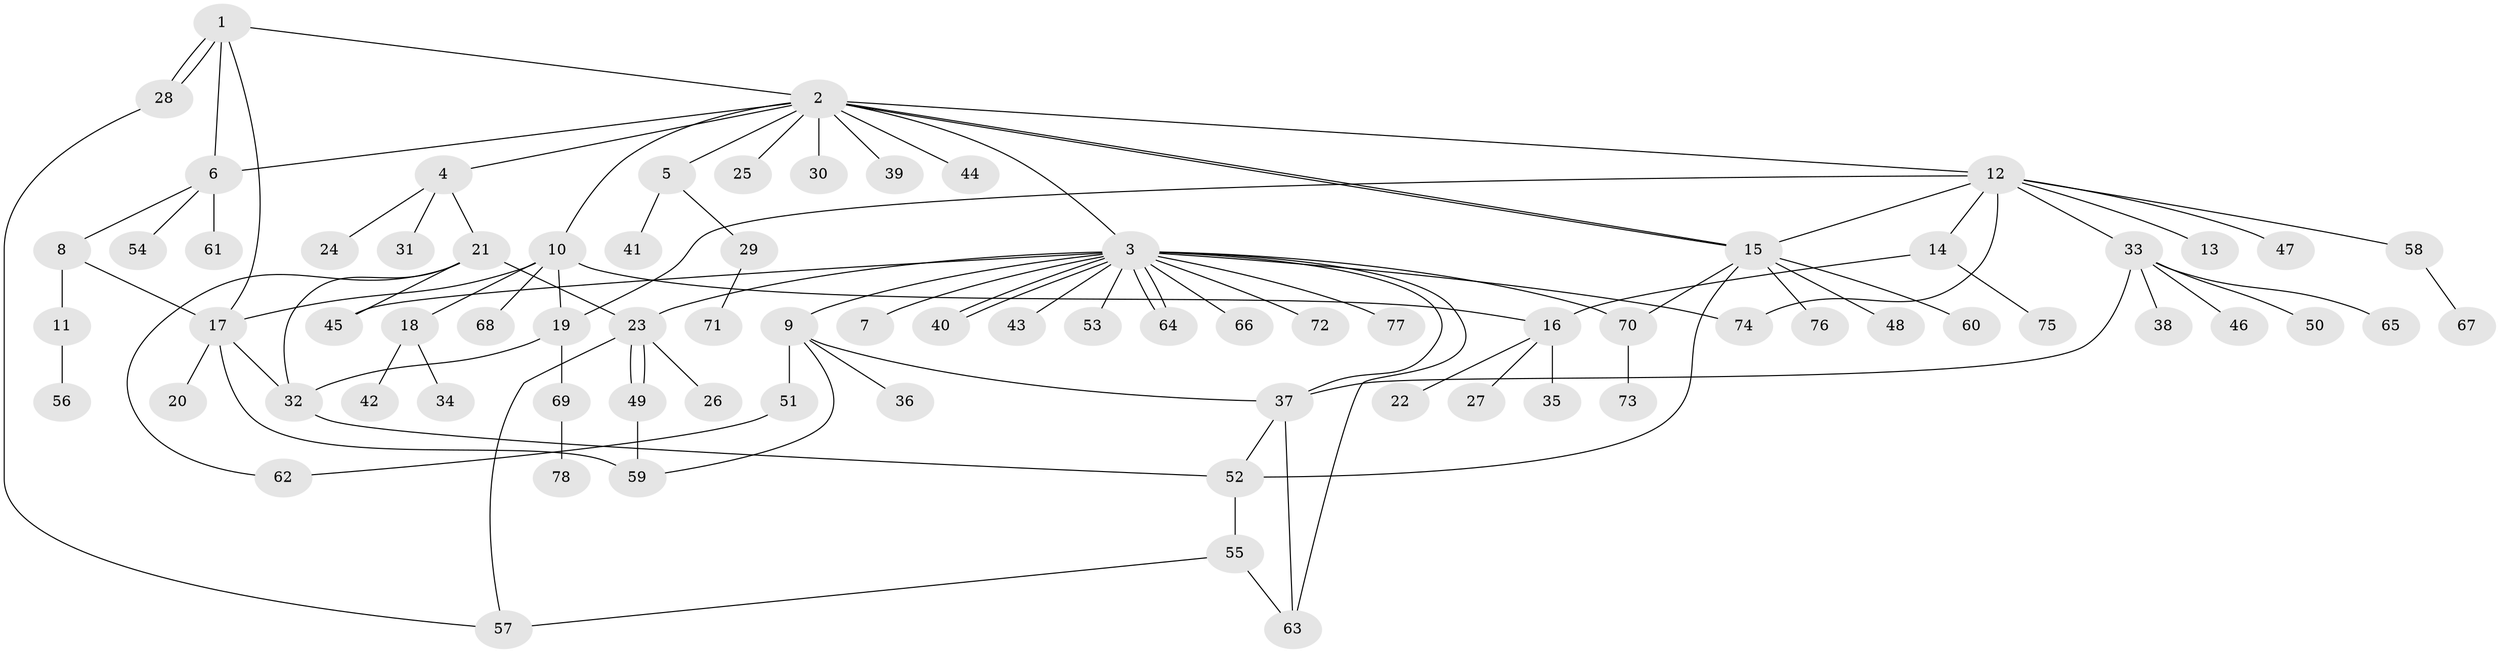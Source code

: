 // coarse degree distribution, {3: 0.03225806451612903, 1: 0.9032258064516129, 14: 0.03225806451612903, 15: 0.03225806451612903}
// Generated by graph-tools (version 1.1) at 2025/52/03/04/25 21:52:04]
// undirected, 78 vertices, 105 edges
graph export_dot {
graph [start="1"]
  node [color=gray90,style=filled];
  1;
  2;
  3;
  4;
  5;
  6;
  7;
  8;
  9;
  10;
  11;
  12;
  13;
  14;
  15;
  16;
  17;
  18;
  19;
  20;
  21;
  22;
  23;
  24;
  25;
  26;
  27;
  28;
  29;
  30;
  31;
  32;
  33;
  34;
  35;
  36;
  37;
  38;
  39;
  40;
  41;
  42;
  43;
  44;
  45;
  46;
  47;
  48;
  49;
  50;
  51;
  52;
  53;
  54;
  55;
  56;
  57;
  58;
  59;
  60;
  61;
  62;
  63;
  64;
  65;
  66;
  67;
  68;
  69;
  70;
  71;
  72;
  73;
  74;
  75;
  76;
  77;
  78;
  1 -- 2;
  1 -- 6;
  1 -- 17;
  1 -- 28;
  1 -- 28;
  2 -- 3;
  2 -- 4;
  2 -- 5;
  2 -- 6;
  2 -- 10;
  2 -- 12;
  2 -- 15;
  2 -- 15;
  2 -- 25;
  2 -- 30;
  2 -- 39;
  2 -- 44;
  3 -- 7;
  3 -- 9;
  3 -- 23;
  3 -- 37;
  3 -- 40;
  3 -- 40;
  3 -- 43;
  3 -- 45;
  3 -- 53;
  3 -- 63;
  3 -- 64;
  3 -- 64;
  3 -- 66;
  3 -- 70;
  3 -- 72;
  3 -- 74;
  3 -- 77;
  4 -- 21;
  4 -- 24;
  4 -- 31;
  5 -- 29;
  5 -- 41;
  6 -- 8;
  6 -- 54;
  6 -- 61;
  8 -- 11;
  8 -- 17;
  9 -- 36;
  9 -- 37;
  9 -- 51;
  9 -- 59;
  10 -- 16;
  10 -- 17;
  10 -- 18;
  10 -- 19;
  10 -- 68;
  11 -- 56;
  12 -- 13;
  12 -- 14;
  12 -- 15;
  12 -- 19;
  12 -- 33;
  12 -- 47;
  12 -- 58;
  12 -- 74;
  14 -- 16;
  14 -- 75;
  15 -- 48;
  15 -- 52;
  15 -- 60;
  15 -- 70;
  15 -- 76;
  16 -- 22;
  16 -- 27;
  16 -- 35;
  17 -- 20;
  17 -- 32;
  17 -- 59;
  18 -- 34;
  18 -- 42;
  19 -- 32;
  19 -- 69;
  21 -- 23;
  21 -- 32;
  21 -- 45;
  21 -- 62;
  23 -- 26;
  23 -- 49;
  23 -- 49;
  23 -- 57;
  28 -- 57;
  29 -- 71;
  32 -- 52;
  33 -- 37;
  33 -- 38;
  33 -- 46;
  33 -- 50;
  33 -- 65;
  37 -- 52;
  37 -- 63;
  49 -- 59;
  51 -- 62;
  52 -- 55;
  55 -- 57;
  55 -- 63;
  58 -- 67;
  69 -- 78;
  70 -- 73;
}
